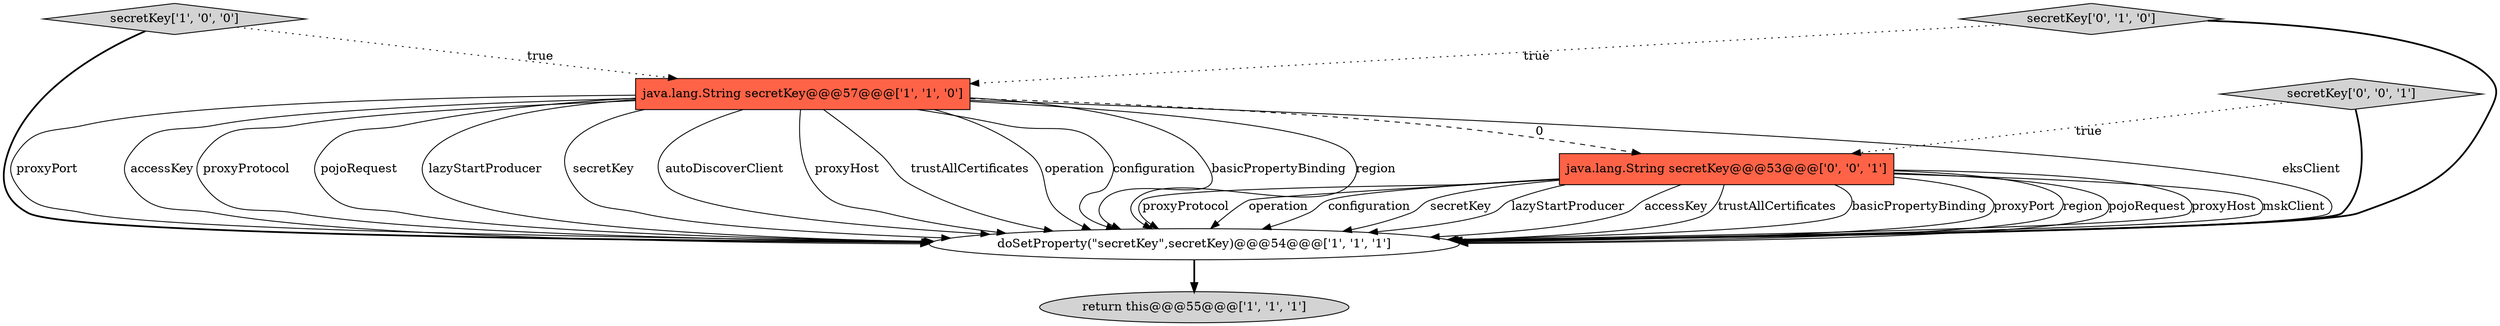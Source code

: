 digraph {
2 [style = filled, label = "java.lang.String secretKey@@@57@@@['1', '1', '0']", fillcolor = tomato, shape = box image = "AAA0AAABBB1BBB"];
3 [style = filled, label = "secretKey['1', '0', '0']", fillcolor = lightgray, shape = diamond image = "AAA0AAABBB1BBB"];
0 [style = filled, label = "doSetProperty(\"secretKey\",secretKey)@@@54@@@['1', '1', '1']", fillcolor = white, shape = ellipse image = "AAA0AAABBB1BBB"];
5 [style = filled, label = "java.lang.String secretKey@@@53@@@['0', '0', '1']", fillcolor = tomato, shape = box image = "AAA0AAABBB3BBB"];
6 [style = filled, label = "secretKey['0', '0', '1']", fillcolor = lightgray, shape = diamond image = "AAA0AAABBB3BBB"];
4 [style = filled, label = "secretKey['0', '1', '0']", fillcolor = lightgray, shape = diamond image = "AAA0AAABBB2BBB"];
1 [style = filled, label = "return this@@@55@@@['1', '1', '1']", fillcolor = lightgray, shape = ellipse image = "AAA0AAABBB1BBB"];
2->0 [style = solid, label="proxyProtocol"];
5->0 [style = solid, label="basicPropertyBinding"];
5->0 [style = solid, label="proxyPort"];
2->0 [style = solid, label="pojoRequest"];
5->0 [style = solid, label="region"];
5->0 [style = solid, label="pojoRequest"];
2->0 [style = solid, label="lazyStartProducer"];
2->0 [style = solid, label="secretKey"];
5->0 [style = solid, label="proxyHost"];
2->0 [style = solid, label="autoDiscoverClient"];
5->0 [style = solid, label="mskClient"];
5->0 [style = solid, label="proxyProtocol"];
6->0 [style = bold, label=""];
2->0 [style = solid, label="proxyHost"];
3->0 [style = bold, label=""];
4->0 [style = bold, label=""];
4->2 [style = dotted, label="true"];
2->0 [style = solid, label="trustAllCertificates"];
2->0 [style = solid, label="operation"];
5->0 [style = solid, label="operation"];
2->5 [style = dashed, label="0"];
6->5 [style = dotted, label="true"];
2->0 [style = solid, label="configuration"];
2->0 [style = solid, label="basicPropertyBinding"];
2->0 [style = solid, label="region"];
0->1 [style = bold, label=""];
5->0 [style = solid, label="configuration"];
5->0 [style = solid, label="secretKey"];
2->0 [style = solid, label="eksClient"];
5->0 [style = solid, label="lazyStartProducer"];
2->0 [style = solid, label="proxyPort"];
2->0 [style = solid, label="accessKey"];
5->0 [style = solid, label="accessKey"];
3->2 [style = dotted, label="true"];
5->0 [style = solid, label="trustAllCertificates"];
}
